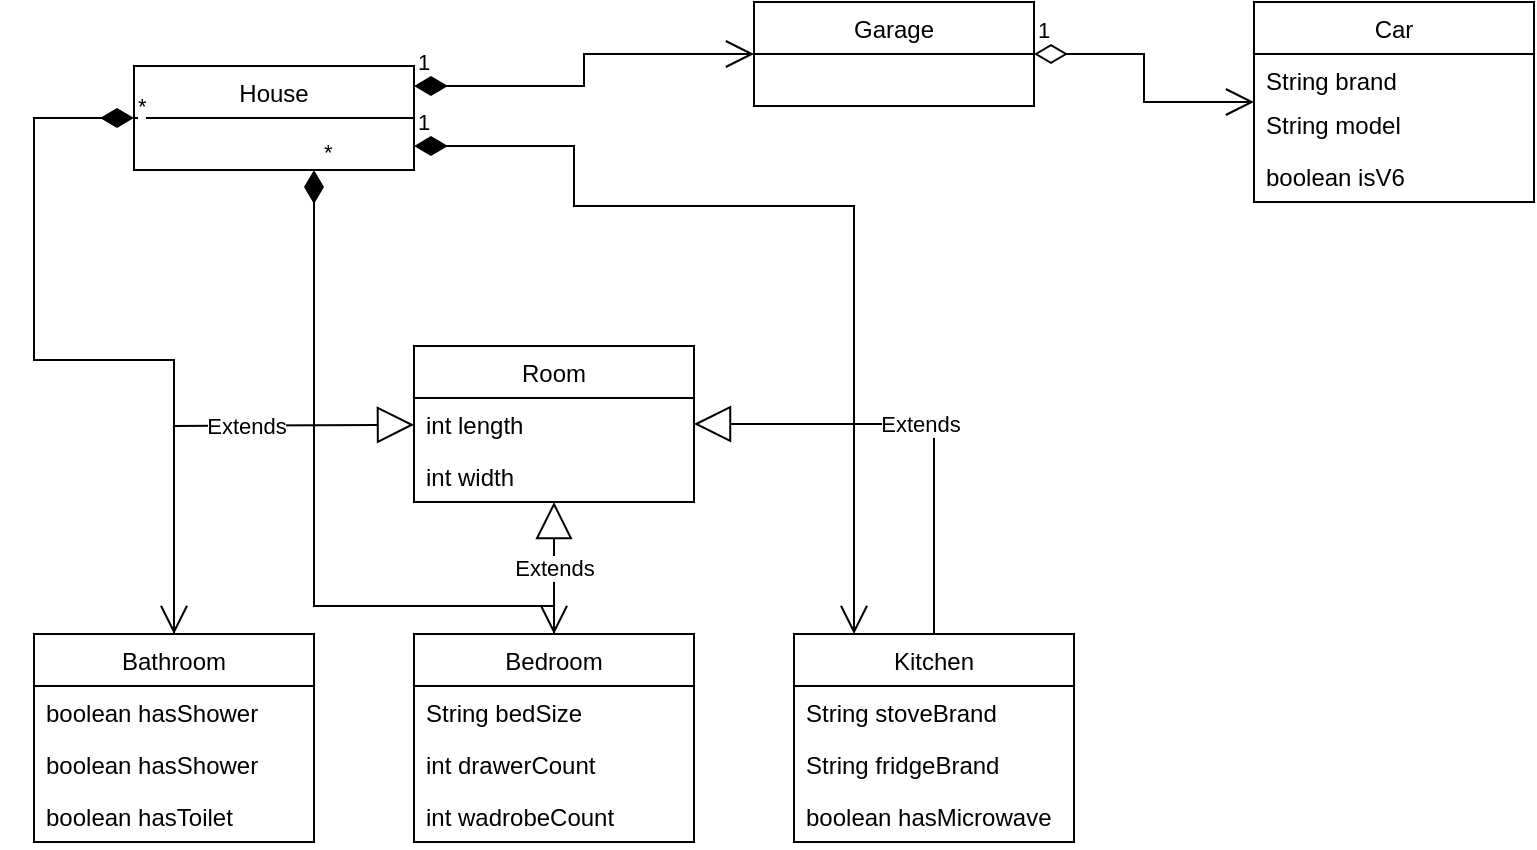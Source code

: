 <mxfile version="20.4.2" type="device"><diagram id="QCyAya_m-5zsc5A7xdzc" name="Page-1"><mxGraphModel dx="1022" dy="571" grid="1" gridSize="10" guides="1" tooltips="1" connect="1" arrows="1" fold="1" page="1" pageScale="1" pageWidth="850" pageHeight="1100" math="0" shadow="0"><root><mxCell id="0"/><mxCell id="1" parent="0"/><mxCell id="m89ai0VK-AaQqZouStxr-1" value="Kitchen" style="swimlane;fontStyle=0;childLayout=stackLayout;horizontal=1;startSize=26;fillColor=none;horizontalStack=0;resizeParent=1;resizeParentMax=0;resizeLast=0;collapsible=1;marginBottom=0;" vertex="1" parent="1"><mxGeometry x="420" y="354" width="140" height="104" as="geometry"><mxRectangle x="470" y="240" width="80" height="30" as="alternateBounds"/></mxGeometry></mxCell><mxCell id="m89ai0VK-AaQqZouStxr-2" value="String stoveBrand" style="text;strokeColor=none;fillColor=none;align=left;verticalAlign=top;spacingLeft=4;spacingRight=4;overflow=hidden;rotatable=0;points=[[0,0.5],[1,0.5]];portConstraint=eastwest;" vertex="1" parent="m89ai0VK-AaQqZouStxr-1"><mxGeometry y="26" width="140" height="26" as="geometry"/></mxCell><mxCell id="m89ai0VK-AaQqZouStxr-3" value="String fridgeBrand" style="text;strokeColor=none;fillColor=none;align=left;verticalAlign=top;spacingLeft=4;spacingRight=4;overflow=hidden;rotatable=0;points=[[0,0.5],[1,0.5]];portConstraint=eastwest;" vertex="1" parent="m89ai0VK-AaQqZouStxr-1"><mxGeometry y="52" width="140" height="26" as="geometry"/></mxCell><mxCell id="m89ai0VK-AaQqZouStxr-4" value="boolean hasMicrowave" style="text;strokeColor=none;fillColor=none;align=left;verticalAlign=top;spacingLeft=4;spacingRight=4;overflow=hidden;rotatable=0;points=[[0,0.5],[1,0.5]];portConstraint=eastwest;" vertex="1" parent="m89ai0VK-AaQqZouStxr-1"><mxGeometry y="78" width="140" height="26" as="geometry"/></mxCell><mxCell id="m89ai0VK-AaQqZouStxr-5" value="Bedroom" style="swimlane;fontStyle=0;childLayout=stackLayout;horizontal=1;startSize=26;fillColor=none;horizontalStack=0;resizeParent=1;resizeParentMax=0;resizeLast=0;collapsible=1;marginBottom=0;" vertex="1" parent="1"><mxGeometry x="230" y="354" width="140" height="104" as="geometry"/></mxCell><mxCell id="m89ai0VK-AaQqZouStxr-6" value="String bedSize" style="text;strokeColor=none;fillColor=none;align=left;verticalAlign=top;spacingLeft=4;spacingRight=4;overflow=hidden;rotatable=0;points=[[0,0.5],[1,0.5]];portConstraint=eastwest;" vertex="1" parent="m89ai0VK-AaQqZouStxr-5"><mxGeometry y="26" width="140" height="26" as="geometry"/></mxCell><mxCell id="m89ai0VK-AaQqZouStxr-7" value="int drawerCount" style="text;strokeColor=none;fillColor=none;align=left;verticalAlign=top;spacingLeft=4;spacingRight=4;overflow=hidden;rotatable=0;points=[[0,0.5],[1,0.5]];portConstraint=eastwest;" vertex="1" parent="m89ai0VK-AaQqZouStxr-5"><mxGeometry y="52" width="140" height="26" as="geometry"/></mxCell><mxCell id="m89ai0VK-AaQqZouStxr-8" value="int wadrobeCount" style="text;strokeColor=none;fillColor=none;align=left;verticalAlign=top;spacingLeft=4;spacingRight=4;overflow=hidden;rotatable=0;points=[[0,0.5],[1,0.5]];portConstraint=eastwest;" vertex="1" parent="m89ai0VK-AaQqZouStxr-5"><mxGeometry y="78" width="140" height="26" as="geometry"/></mxCell><mxCell id="m89ai0VK-AaQqZouStxr-9" value="Room" style="swimlane;fontStyle=0;childLayout=stackLayout;horizontal=1;startSize=26;fillColor=none;horizontalStack=0;resizeParent=1;resizeParentMax=0;resizeLast=0;collapsible=1;marginBottom=0;" vertex="1" parent="1"><mxGeometry x="230" y="210" width="140" height="78" as="geometry"/></mxCell><mxCell id="m89ai0VK-AaQqZouStxr-10" value="int length" style="text;strokeColor=none;fillColor=none;align=left;verticalAlign=top;spacingLeft=4;spacingRight=4;overflow=hidden;rotatable=0;points=[[0,0.5],[1,0.5]];portConstraint=eastwest;" vertex="1" parent="m89ai0VK-AaQqZouStxr-9"><mxGeometry y="26" width="140" height="26" as="geometry"/></mxCell><mxCell id="m89ai0VK-AaQqZouStxr-11" value="int width" style="text;strokeColor=none;fillColor=none;align=left;verticalAlign=top;spacingLeft=4;spacingRight=4;overflow=hidden;rotatable=0;points=[[0,0.5],[1,0.5]];portConstraint=eastwest;" vertex="1" parent="m89ai0VK-AaQqZouStxr-9"><mxGeometry y="52" width="140" height="26" as="geometry"/></mxCell><mxCell id="m89ai0VK-AaQqZouStxr-13" value="House" style="swimlane;fontStyle=0;childLayout=stackLayout;horizontal=1;startSize=26;fillColor=none;horizontalStack=0;resizeParent=1;resizeParentMax=0;resizeLast=0;collapsible=1;marginBottom=0;" vertex="1" parent="1"><mxGeometry x="90" y="70" width="140" height="52" as="geometry"><mxRectangle x="210" y="70" width="80" height="30" as="alternateBounds"/></mxGeometry></mxCell><mxCell id="m89ai0VK-AaQqZouStxr-17" value="Car" style="swimlane;fontStyle=0;childLayout=stackLayout;horizontal=1;startSize=26;fillColor=none;horizontalStack=0;resizeParent=1;resizeParentMax=0;resizeLast=0;collapsible=1;marginBottom=0;" vertex="1" parent="1"><mxGeometry x="650" y="38" width="140" height="100" as="geometry"/></mxCell><mxCell id="m89ai0VK-AaQqZouStxr-18" value="String brand" style="text;strokeColor=none;fillColor=none;align=left;verticalAlign=top;spacingLeft=4;spacingRight=4;overflow=hidden;rotatable=0;points=[[0,0.5],[1,0.5]];portConstraint=eastwest;" vertex="1" parent="m89ai0VK-AaQqZouStxr-17"><mxGeometry y="26" width="140" height="22" as="geometry"/></mxCell><mxCell id="m89ai0VK-AaQqZouStxr-19" value="String model" style="text;strokeColor=none;fillColor=none;align=left;verticalAlign=top;spacingLeft=4;spacingRight=4;overflow=hidden;rotatable=0;points=[[0,0.5],[1,0.5]];portConstraint=eastwest;" vertex="1" parent="m89ai0VK-AaQqZouStxr-17"><mxGeometry y="48" width="140" height="26" as="geometry"/></mxCell><mxCell id="m89ai0VK-AaQqZouStxr-20" value="boolean isV6" style="text;strokeColor=none;fillColor=none;align=left;verticalAlign=top;spacingLeft=4;spacingRight=4;overflow=hidden;rotatable=0;points=[[0,0.5],[1,0.5]];portConstraint=eastwest;" vertex="1" parent="m89ai0VK-AaQqZouStxr-17"><mxGeometry y="74" width="140" height="26" as="geometry"/></mxCell><mxCell id="m89ai0VK-AaQqZouStxr-21" value="Garage" style="swimlane;fontStyle=0;childLayout=stackLayout;horizontal=1;startSize=26;fillColor=none;horizontalStack=0;resizeParent=1;resizeParentMax=0;resizeLast=0;collapsible=1;marginBottom=0;" vertex="1" parent="1"><mxGeometry x="400" y="38" width="140" height="52" as="geometry"/></mxCell><mxCell id="m89ai0VK-AaQqZouStxr-25" value="Bathroom" style="swimlane;fontStyle=0;childLayout=stackLayout;horizontal=1;startSize=26;fillColor=none;horizontalStack=0;resizeParent=1;resizeParentMax=0;resizeLast=0;collapsible=1;marginBottom=0;" vertex="1" parent="1"><mxGeometry x="40" y="354" width="140" height="104" as="geometry"/></mxCell><mxCell id="m89ai0VK-AaQqZouStxr-26" value="boolean hasShower" style="text;strokeColor=none;fillColor=none;align=left;verticalAlign=top;spacingLeft=4;spacingRight=4;overflow=hidden;rotatable=0;points=[[0,0.5],[1,0.5]];portConstraint=eastwest;" vertex="1" parent="m89ai0VK-AaQqZouStxr-25"><mxGeometry y="26" width="140" height="26" as="geometry"/></mxCell><mxCell id="m89ai0VK-AaQqZouStxr-27" value="boolean hasShower" style="text;strokeColor=none;fillColor=none;align=left;verticalAlign=top;spacingLeft=4;spacingRight=4;overflow=hidden;rotatable=0;points=[[0,0.5],[1,0.5]];portConstraint=eastwest;" vertex="1" parent="m89ai0VK-AaQqZouStxr-25"><mxGeometry y="52" width="140" height="26" as="geometry"/></mxCell><mxCell id="m89ai0VK-AaQqZouStxr-28" value="boolean hasToilet" style="text;strokeColor=none;fillColor=none;align=left;verticalAlign=top;spacingLeft=4;spacingRight=4;overflow=hidden;rotatable=0;points=[[0,0.5],[1,0.5]];portConstraint=eastwest;" vertex="1" parent="m89ai0VK-AaQqZouStxr-25"><mxGeometry y="78" width="140" height="26" as="geometry"/></mxCell><mxCell id="m89ai0VK-AaQqZouStxr-29" value="Extends" style="endArrow=block;endSize=16;endFill=0;html=1;rounded=0;" edge="1" parent="1" source="m89ai0VK-AaQqZouStxr-5" target="m89ai0VK-AaQqZouStxr-9"><mxGeometry width="160" relative="1" as="geometry"><mxPoint x="299.5" y="350" as="sourcePoint"/><mxPoint x="300" y="290" as="targetPoint"/></mxGeometry></mxCell><mxCell id="m89ai0VK-AaQqZouStxr-30" value="Extends" style="endArrow=block;endSize=16;endFill=0;html=1;rounded=0;" edge="1" parent="1" source="m89ai0VK-AaQqZouStxr-25" target="m89ai0VK-AaQqZouStxr-9"><mxGeometry x="0.254" width="160" relative="1" as="geometry"><mxPoint x="100" y="350" as="sourcePoint"/><mxPoint x="110" y="220" as="targetPoint"/><Array as="points"><mxPoint x="110" y="250"/></Array><mxPoint as="offset"/></mxGeometry></mxCell><mxCell id="m89ai0VK-AaQqZouStxr-31" value="Extends" style="endArrow=block;endSize=16;endFill=0;html=1;rounded=0;" edge="1" parent="1" source="m89ai0VK-AaQqZouStxr-1" target="m89ai0VK-AaQqZouStxr-9"><mxGeometry width="160" relative="1" as="geometry"><mxPoint x="480" y="340" as="sourcePoint"/><mxPoint x="490" y="230" as="targetPoint"/><Array as="points"><mxPoint x="490" y="300"/><mxPoint x="490" y="249"/></Array></mxGeometry></mxCell><mxCell id="m89ai0VK-AaQqZouStxr-32" value="*" style="endArrow=open;html=1;endSize=12;startArrow=diamondThin;startSize=14;startFill=1;edgeStyle=orthogonalEdgeStyle;align=left;verticalAlign=bottom;rounded=0;" edge="1" parent="1" source="m89ai0VK-AaQqZouStxr-13" target="m89ai0VK-AaQqZouStxr-25"><mxGeometry x="-1" y="3" relative="1" as="geometry"><mxPoint x="40" y="70" as="sourcePoint"/><mxPoint x="180" y="180" as="targetPoint"/><Array as="points"><mxPoint x="40" y="96"/><mxPoint x="40" y="217"/><mxPoint x="110" y="217"/></Array></mxGeometry></mxCell><mxCell id="m89ai0VK-AaQqZouStxr-33" value="*" style="endArrow=open;html=1;endSize=12;startArrow=diamondThin;startSize=14;startFill=1;edgeStyle=orthogonalEdgeStyle;align=left;verticalAlign=bottom;rounded=0;" edge="1" parent="1" source="m89ai0VK-AaQqZouStxr-13" target="m89ai0VK-AaQqZouStxr-5"><mxGeometry x="-1" y="3" relative="1" as="geometry"><mxPoint x="100" y="150" as="sourcePoint"/><mxPoint x="290" y="300" as="targetPoint"/><Array as="points"><mxPoint x="180" y="340"/><mxPoint x="300" y="340"/></Array></mxGeometry></mxCell><mxCell id="m89ai0VK-AaQqZouStxr-34" value="1" style="endArrow=open;html=1;endSize=12;startArrow=diamondThin;startSize=14;startFill=1;edgeStyle=orthogonalEdgeStyle;align=left;verticalAlign=bottom;rounded=0;" edge="1" parent="1" source="m89ai0VK-AaQqZouStxr-13" target="m89ai0VK-AaQqZouStxr-1"><mxGeometry x="-1" y="3" relative="1" as="geometry"><mxPoint x="450" y="180" as="sourcePoint"/><mxPoint x="610" y="180" as="targetPoint"/><Array as="points"><mxPoint x="310" y="110"/><mxPoint x="310" y="140"/><mxPoint x="450" y="140"/></Array></mxGeometry></mxCell><mxCell id="m89ai0VK-AaQqZouStxr-35" value="1" style="endArrow=open;html=1;endSize=12;startArrow=diamondThin;startSize=14;startFill=1;edgeStyle=orthogonalEdgeStyle;align=left;verticalAlign=bottom;rounded=0;" edge="1" parent="1" source="m89ai0VK-AaQqZouStxr-13" target="m89ai0VK-AaQqZouStxr-21"><mxGeometry x="-1" y="3" relative="1" as="geometry"><mxPoint x="265" y="63.5" as="sourcePoint"/><mxPoint x="425" y="63.5" as="targetPoint"/><Array as="points"><mxPoint x="315" y="80"/><mxPoint x="315" y="64"/></Array></mxGeometry></mxCell><mxCell id="m89ai0VK-AaQqZouStxr-36" value="1" style="endArrow=open;html=1;endSize=12;startArrow=diamondThin;startSize=14;startFill=0;edgeStyle=orthogonalEdgeStyle;align=left;verticalAlign=bottom;rounded=0;" edge="1" parent="1" source="m89ai0VK-AaQqZouStxr-21" target="m89ai0VK-AaQqZouStxr-17"><mxGeometry x="-1" y="3" relative="1" as="geometry"><mxPoint x="540" y="50" as="sourcePoint"/><mxPoint x="650" y="50" as="targetPoint"/></mxGeometry></mxCell></root></mxGraphModel></diagram></mxfile>